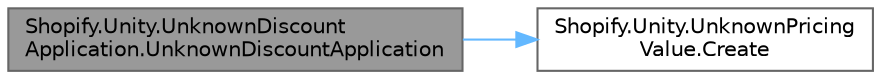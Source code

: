 digraph "Shopify.Unity.UnknownDiscountApplication.UnknownDiscountApplication"
{
 // LATEX_PDF_SIZE
  bgcolor="transparent";
  edge [fontname=Helvetica,fontsize=10,labelfontname=Helvetica,labelfontsize=10];
  node [fontname=Helvetica,fontsize=10,shape=box,height=0.2,width=0.4];
  rankdir="LR";
  Node1 [id="Node000001",label="Shopify.Unity.UnknownDiscount\lApplication.UnknownDiscountApplication",height=0.2,width=0.4,color="gray40", fillcolor="grey60", style="filled", fontcolor="black",tooltip="Accepts deserialized json data.  Will further parse passed in data."];
  Node1 -> Node2 [id="edge1_Node000001_Node000002",color="steelblue1",style="solid",tooltip=" "];
  Node2 [id="Node000002",label="Shopify.Unity.UnknownPricing\lValue.Create",height=0.2,width=0.4,color="grey40", fillcolor="white", style="filled",URL="$class_shopify_1_1_unity_1_1_unknown_pricing_value.html#abd41f033d0165112f8d3b820024a4a7f",tooltip="Instantiate objects implementing PricingValue. Possible types are: MoneyV2 PricingPercentageValue"];
}
